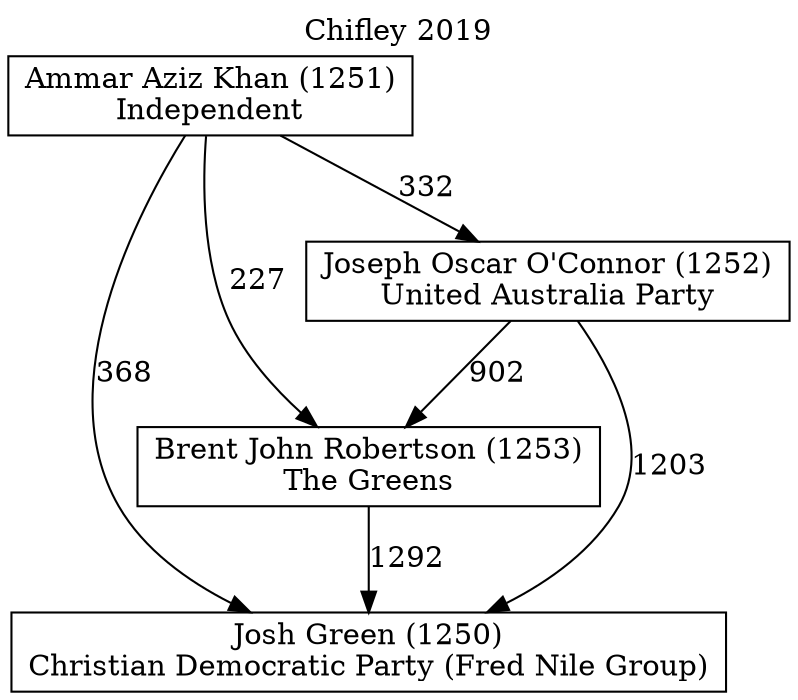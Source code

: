 // House preference flow
digraph "Josh Green (1250)_Chifley_2019" {
	graph [label="Chifley 2019" labelloc=t mclimit=10]
	node [shape=box]
	"Josh Green (1250)" [label="Josh Green (1250)
Christian Democratic Party (Fred Nile Group)"]
	"Brent John Robertson (1253)" [label="Brent John Robertson (1253)
The Greens"]
	"Joseph Oscar O'Connor (1252)" [label="Joseph Oscar O'Connor (1252)
United Australia Party"]
	"Ammar Aziz Khan (1251)" [label="Ammar Aziz Khan (1251)
Independent"]
	"Brent John Robertson (1253)" -> "Josh Green (1250)" [label=1292]
	"Joseph Oscar O'Connor (1252)" -> "Brent John Robertson (1253)" [label=902]
	"Ammar Aziz Khan (1251)" -> "Joseph Oscar O'Connor (1252)" [label=332]
	"Joseph Oscar O'Connor (1252)" -> "Josh Green (1250)" [label=1203]
	"Ammar Aziz Khan (1251)" -> "Josh Green (1250)" [label=368]
	"Ammar Aziz Khan (1251)" -> "Brent John Robertson (1253)" [label=227]
}
